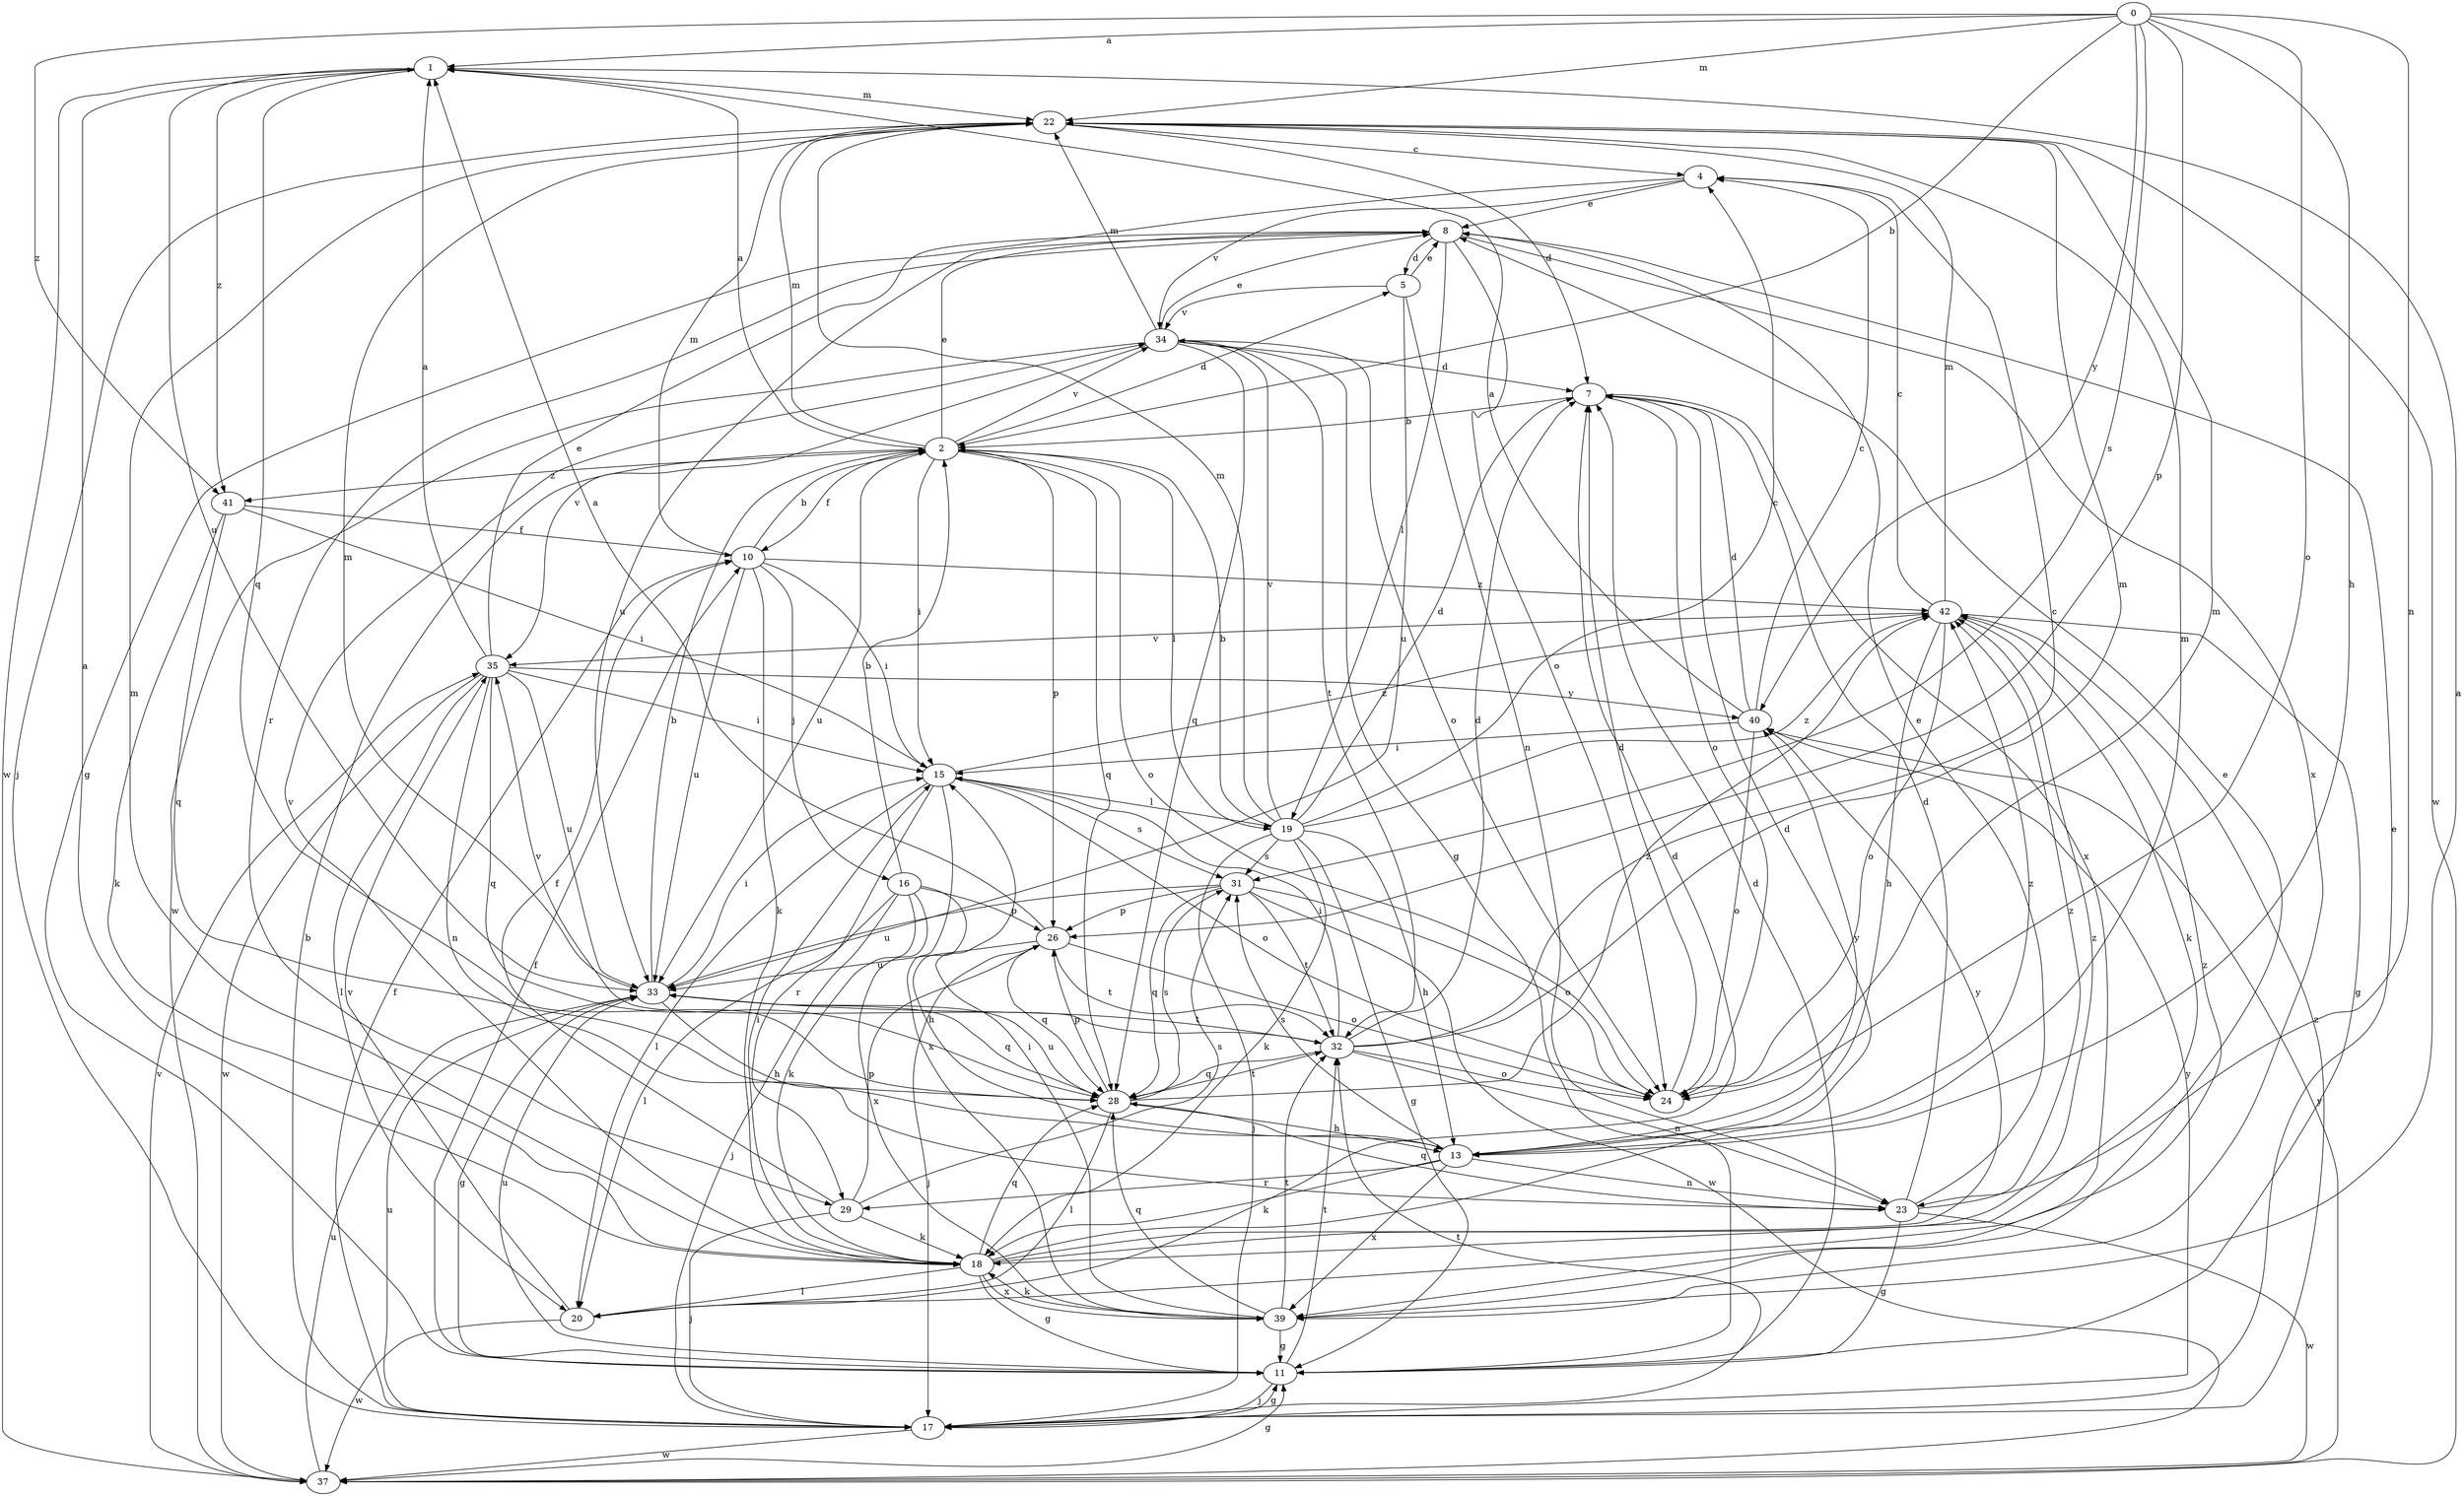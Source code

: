 strict digraph  {
0;
1;
2;
4;
5;
7;
8;
10;
11;
13;
15;
16;
17;
18;
19;
20;
22;
23;
24;
26;
28;
29;
31;
32;
33;
34;
35;
37;
39;
40;
41;
42;
0 -> 1  [label=a];
0 -> 2  [label=b];
0 -> 13  [label=h];
0 -> 22  [label=m];
0 -> 23  [label=n];
0 -> 24  [label=o];
0 -> 26  [label=p];
0 -> 31  [label=s];
0 -> 40  [label=y];
0 -> 41  [label=z];
1 -> 22  [label=m];
1 -> 28  [label=q];
1 -> 33  [label=u];
1 -> 37  [label=w];
1 -> 41  [label=z];
2 -> 1  [label=a];
2 -> 5  [label=d];
2 -> 8  [label=e];
2 -> 10  [label=f];
2 -> 15  [label=i];
2 -> 19  [label=l];
2 -> 22  [label=m];
2 -> 24  [label=o];
2 -> 26  [label=p];
2 -> 28  [label=q];
2 -> 33  [label=u];
2 -> 34  [label=v];
2 -> 41  [label=z];
4 -> 8  [label=e];
4 -> 11  [label=g];
4 -> 34  [label=v];
5 -> 8  [label=e];
5 -> 23  [label=n];
5 -> 33  [label=u];
5 -> 34  [label=v];
7 -> 2  [label=b];
7 -> 24  [label=o];
7 -> 39  [label=x];
8 -> 5  [label=d];
8 -> 19  [label=l];
8 -> 24  [label=o];
8 -> 29  [label=r];
8 -> 33  [label=u];
8 -> 39  [label=x];
10 -> 2  [label=b];
10 -> 15  [label=i];
10 -> 16  [label=j];
10 -> 18  [label=k];
10 -> 22  [label=m];
10 -> 33  [label=u];
10 -> 42  [label=z];
11 -> 7  [label=d];
11 -> 10  [label=f];
11 -> 17  [label=j];
11 -> 32  [label=t];
11 -> 33  [label=u];
13 -> 18  [label=k];
13 -> 22  [label=m];
13 -> 23  [label=n];
13 -> 29  [label=r];
13 -> 31  [label=s];
13 -> 39  [label=x];
13 -> 40  [label=y];
13 -> 42  [label=z];
15 -> 19  [label=l];
15 -> 20  [label=l];
15 -> 24  [label=o];
15 -> 29  [label=r];
15 -> 31  [label=s];
15 -> 39  [label=x];
15 -> 42  [label=z];
16 -> 2  [label=b];
16 -> 13  [label=h];
16 -> 17  [label=j];
16 -> 18  [label=k];
16 -> 20  [label=l];
16 -> 26  [label=p];
16 -> 39  [label=x];
17 -> 2  [label=b];
17 -> 8  [label=e];
17 -> 10  [label=f];
17 -> 11  [label=g];
17 -> 32  [label=t];
17 -> 33  [label=u];
17 -> 37  [label=w];
17 -> 40  [label=y];
17 -> 42  [label=z];
18 -> 1  [label=a];
18 -> 7  [label=d];
18 -> 11  [label=g];
18 -> 15  [label=i];
18 -> 20  [label=l];
18 -> 22  [label=m];
18 -> 28  [label=q];
18 -> 34  [label=v];
18 -> 39  [label=x];
18 -> 40  [label=y];
18 -> 42  [label=z];
19 -> 2  [label=b];
19 -> 4  [label=c];
19 -> 7  [label=d];
19 -> 11  [label=g];
19 -> 13  [label=h];
19 -> 17  [label=j];
19 -> 18  [label=k];
19 -> 22  [label=m];
19 -> 31  [label=s];
19 -> 34  [label=v];
19 -> 42  [label=z];
20 -> 7  [label=d];
20 -> 35  [label=v];
20 -> 37  [label=w];
20 -> 42  [label=z];
22 -> 4  [label=c];
22 -> 7  [label=d];
22 -> 17  [label=j];
22 -> 37  [label=w];
23 -> 7  [label=d];
23 -> 8  [label=e];
23 -> 11  [label=g];
23 -> 28  [label=q];
23 -> 37  [label=w];
23 -> 42  [label=z];
24 -> 7  [label=d];
24 -> 22  [label=m];
26 -> 1  [label=a];
26 -> 17  [label=j];
26 -> 24  [label=o];
26 -> 28  [label=q];
26 -> 32  [label=t];
26 -> 33  [label=u];
28 -> 13  [label=h];
28 -> 20  [label=l];
28 -> 26  [label=p];
28 -> 31  [label=s];
28 -> 32  [label=t];
28 -> 33  [label=u];
28 -> 42  [label=z];
29 -> 10  [label=f];
29 -> 17  [label=j];
29 -> 18  [label=k];
29 -> 26  [label=p];
29 -> 31  [label=s];
31 -> 24  [label=o];
31 -> 26  [label=p];
31 -> 28  [label=q];
31 -> 32  [label=t];
31 -> 33  [label=u];
31 -> 37  [label=w];
32 -> 4  [label=c];
32 -> 7  [label=d];
32 -> 15  [label=i];
32 -> 22  [label=m];
32 -> 23  [label=n];
32 -> 24  [label=o];
32 -> 28  [label=q];
32 -> 35  [label=v];
33 -> 2  [label=b];
33 -> 11  [label=g];
33 -> 13  [label=h];
33 -> 15  [label=i];
33 -> 22  [label=m];
33 -> 28  [label=q];
33 -> 32  [label=t];
34 -> 7  [label=d];
34 -> 8  [label=e];
34 -> 11  [label=g];
34 -> 22  [label=m];
34 -> 24  [label=o];
34 -> 28  [label=q];
34 -> 32  [label=t];
34 -> 35  [label=v];
34 -> 37  [label=w];
35 -> 1  [label=a];
35 -> 8  [label=e];
35 -> 15  [label=i];
35 -> 20  [label=l];
35 -> 23  [label=n];
35 -> 28  [label=q];
35 -> 33  [label=u];
35 -> 37  [label=w];
35 -> 40  [label=y];
37 -> 11  [label=g];
37 -> 33  [label=u];
37 -> 35  [label=v];
37 -> 40  [label=y];
39 -> 1  [label=a];
39 -> 8  [label=e];
39 -> 11  [label=g];
39 -> 15  [label=i];
39 -> 18  [label=k];
39 -> 28  [label=q];
39 -> 32  [label=t];
40 -> 1  [label=a];
40 -> 4  [label=c];
40 -> 7  [label=d];
40 -> 15  [label=i];
40 -> 24  [label=o];
41 -> 10  [label=f];
41 -> 15  [label=i];
41 -> 18  [label=k];
41 -> 28  [label=q];
42 -> 4  [label=c];
42 -> 11  [label=g];
42 -> 13  [label=h];
42 -> 18  [label=k];
42 -> 22  [label=m];
42 -> 24  [label=o];
42 -> 35  [label=v];
}
